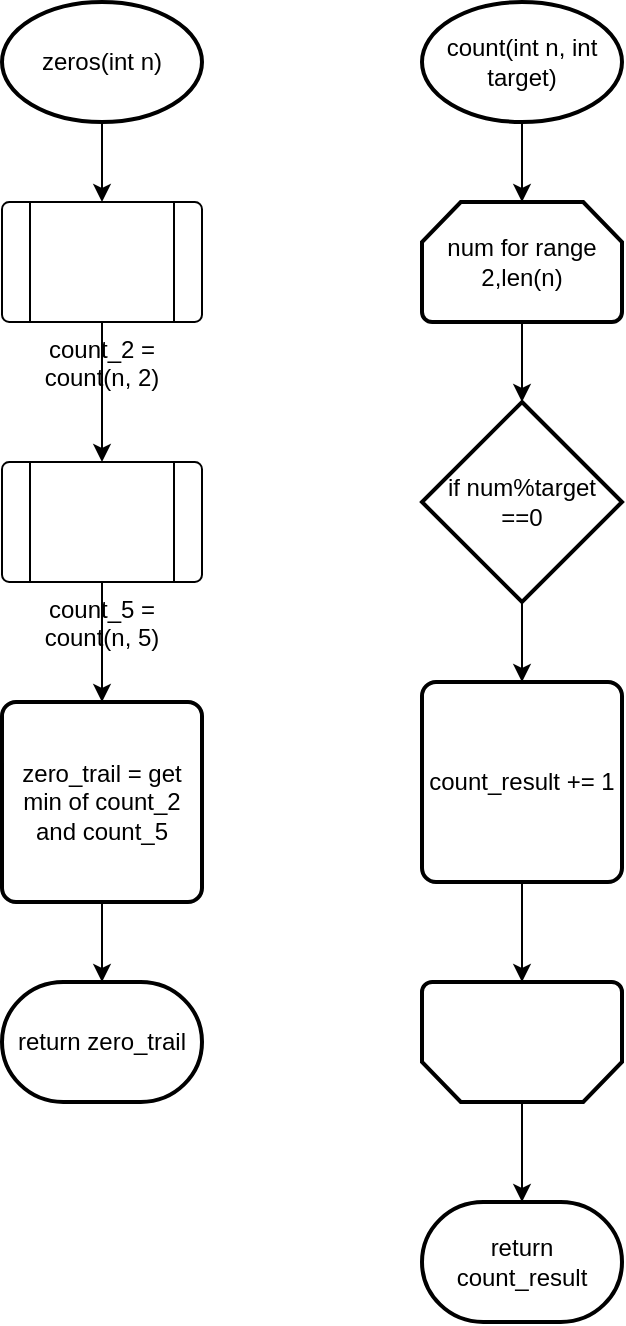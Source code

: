 <mxfile version="17.4.6" type="github">
  <diagram id="xuyBZbbdFl7oVFZ0bBic" name="Page-1">
    <mxGraphModel dx="542" dy="375" grid="1" gridSize="10" guides="1" tooltips="1" connect="1" arrows="1" fold="1" page="1" pageScale="1" pageWidth="850" pageHeight="1100" math="0" shadow="0">
      <root>
        <mxCell id="0" />
        <mxCell id="1" parent="0" />
        <mxCell id="2x7-NKeK7DNW87Nz6nnx-17" style="edgeStyle=orthogonalEdgeStyle;rounded=0;orthogonalLoop=1;jettySize=auto;html=1;" edge="1" parent="1" source="2x7-NKeK7DNW87Nz6nnx-1" target="2x7-NKeK7DNW87Nz6nnx-14">
          <mxGeometry relative="1" as="geometry" />
        </mxCell>
        <mxCell id="2x7-NKeK7DNW87Nz6nnx-1" value="zeros(int n)" style="strokeWidth=2;html=1;shape=mxgraph.flowchart.start_1;whiteSpace=wrap;" vertex="1" parent="1">
          <mxGeometry x="120" y="30" width="100" height="60" as="geometry" />
        </mxCell>
        <mxCell id="2x7-NKeK7DNW87Nz6nnx-10" style="edgeStyle=orthogonalEdgeStyle;rounded=0;orthogonalLoop=1;jettySize=auto;html=1;entryX=0.5;entryY=0;entryDx=0;entryDy=0;entryPerimeter=0;" edge="1" parent="1" source="2x7-NKeK7DNW87Nz6nnx-2" target="2x7-NKeK7DNW87Nz6nnx-6">
          <mxGeometry relative="1" as="geometry" />
        </mxCell>
        <mxCell id="2x7-NKeK7DNW87Nz6nnx-2" value="num for range 2,len(n)" style="strokeWidth=2;html=1;shape=mxgraph.flowchart.loop_limit;whiteSpace=wrap;" vertex="1" parent="1">
          <mxGeometry x="330" y="130" width="100" height="60" as="geometry" />
        </mxCell>
        <mxCell id="2x7-NKeK7DNW87Nz6nnx-12" value="" style="edgeStyle=orthogonalEdgeStyle;rounded=0;orthogonalLoop=1;jettySize=auto;html=1;" edge="1" parent="1" source="2x7-NKeK7DNW87Nz6nnx-3" target="2x7-NKeK7DNW87Nz6nnx-7">
          <mxGeometry relative="1" as="geometry" />
        </mxCell>
        <mxCell id="2x7-NKeK7DNW87Nz6nnx-3" value="count_result += 1" style="rounded=1;whiteSpace=wrap;html=1;absoluteArcSize=1;arcSize=14;strokeWidth=2;" vertex="1" parent="1">
          <mxGeometry x="330" y="370" width="100" height="100" as="geometry" />
        </mxCell>
        <mxCell id="2x7-NKeK7DNW87Nz6nnx-9" style="edgeStyle=orthogonalEdgeStyle;rounded=0;orthogonalLoop=1;jettySize=auto;html=1;" edge="1" parent="1" source="2x7-NKeK7DNW87Nz6nnx-5" target="2x7-NKeK7DNW87Nz6nnx-2">
          <mxGeometry relative="1" as="geometry" />
        </mxCell>
        <mxCell id="2x7-NKeK7DNW87Nz6nnx-5" value="count(int n, int target)" style="strokeWidth=2;html=1;shape=mxgraph.flowchart.start_1;whiteSpace=wrap;" vertex="1" parent="1">
          <mxGeometry x="330" y="30" width="100" height="60" as="geometry" />
        </mxCell>
        <mxCell id="2x7-NKeK7DNW87Nz6nnx-11" style="edgeStyle=orthogonalEdgeStyle;rounded=0;orthogonalLoop=1;jettySize=auto;html=1;" edge="1" parent="1" source="2x7-NKeK7DNW87Nz6nnx-6" target="2x7-NKeK7DNW87Nz6nnx-3">
          <mxGeometry relative="1" as="geometry" />
        </mxCell>
        <mxCell id="2x7-NKeK7DNW87Nz6nnx-6" value="if num%target ==0" style="strokeWidth=2;html=1;shape=mxgraph.flowchart.decision;whiteSpace=wrap;" vertex="1" parent="1">
          <mxGeometry x="330" y="230" width="100" height="100" as="geometry" />
        </mxCell>
        <mxCell id="2x7-NKeK7DNW87Nz6nnx-13" style="edgeStyle=orthogonalEdgeStyle;rounded=0;orthogonalLoop=1;jettySize=auto;html=1;entryX=0.5;entryY=0;entryDx=0;entryDy=0;entryPerimeter=0;" edge="1" parent="1" source="2x7-NKeK7DNW87Nz6nnx-7" target="2x7-NKeK7DNW87Nz6nnx-8">
          <mxGeometry relative="1" as="geometry" />
        </mxCell>
        <mxCell id="2x7-NKeK7DNW87Nz6nnx-7" value="" style="strokeWidth=2;html=1;shape=mxgraph.flowchart.loop_limit;whiteSpace=wrap;rotation=-180;" vertex="1" parent="1">
          <mxGeometry x="330" y="520" width="100" height="60" as="geometry" />
        </mxCell>
        <mxCell id="2x7-NKeK7DNW87Nz6nnx-8" value="return count_result" style="strokeWidth=2;html=1;shape=mxgraph.flowchart.terminator;whiteSpace=wrap;" vertex="1" parent="1">
          <mxGeometry x="330" y="630" width="100" height="60" as="geometry" />
        </mxCell>
        <mxCell id="2x7-NKeK7DNW87Nz6nnx-18" style="edgeStyle=orthogonalEdgeStyle;rounded=0;orthogonalLoop=1;jettySize=auto;html=1;" edge="1" parent="1" source="2x7-NKeK7DNW87Nz6nnx-14" target="2x7-NKeK7DNW87Nz6nnx-15">
          <mxGeometry relative="1" as="geometry" />
        </mxCell>
        <mxCell id="2x7-NKeK7DNW87Nz6nnx-14" value="count_2 = count(n, 2)" style="verticalLabelPosition=bottom;verticalAlign=top;html=1;shape=process;whiteSpace=wrap;rounded=1;size=0.14;arcSize=6;" vertex="1" parent="1">
          <mxGeometry x="120" y="130" width="100" height="60" as="geometry" />
        </mxCell>
        <mxCell id="2x7-NKeK7DNW87Nz6nnx-19" style="edgeStyle=orthogonalEdgeStyle;rounded=0;orthogonalLoop=1;jettySize=auto;html=1;entryX=0.5;entryY=0;entryDx=0;entryDy=0;" edge="1" parent="1" source="2x7-NKeK7DNW87Nz6nnx-15" target="2x7-NKeK7DNW87Nz6nnx-16">
          <mxGeometry relative="1" as="geometry" />
        </mxCell>
        <mxCell id="2x7-NKeK7DNW87Nz6nnx-15" value="count_5 = count(n, 5)" style="verticalLabelPosition=bottom;verticalAlign=top;html=1;shape=process;whiteSpace=wrap;rounded=1;size=0.14;arcSize=6;" vertex="1" parent="1">
          <mxGeometry x="120" y="260" width="100" height="60" as="geometry" />
        </mxCell>
        <mxCell id="2x7-NKeK7DNW87Nz6nnx-21" style="edgeStyle=orthogonalEdgeStyle;rounded=0;orthogonalLoop=1;jettySize=auto;html=1;" edge="1" parent="1" source="2x7-NKeK7DNW87Nz6nnx-16" target="2x7-NKeK7DNW87Nz6nnx-20">
          <mxGeometry relative="1" as="geometry" />
        </mxCell>
        <mxCell id="2x7-NKeK7DNW87Nz6nnx-16" value="zero_trail = get min of count_2 and count_5" style="rounded=1;whiteSpace=wrap;html=1;absoluteArcSize=1;arcSize=14;strokeWidth=2;" vertex="1" parent="1">
          <mxGeometry x="120" y="380" width="100" height="100" as="geometry" />
        </mxCell>
        <mxCell id="2x7-NKeK7DNW87Nz6nnx-20" value="return zero_trail" style="strokeWidth=2;html=1;shape=mxgraph.flowchart.terminator;whiteSpace=wrap;" vertex="1" parent="1">
          <mxGeometry x="120" y="520" width="100" height="60" as="geometry" />
        </mxCell>
      </root>
    </mxGraphModel>
  </diagram>
</mxfile>
